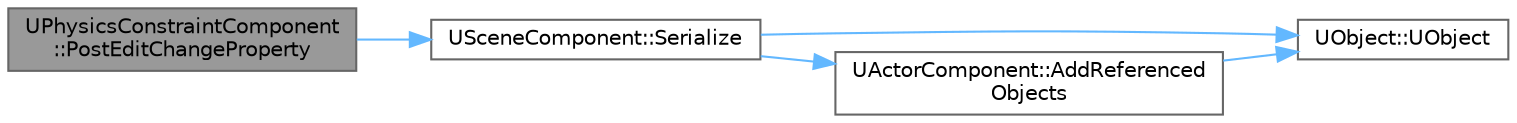 digraph "UPhysicsConstraintComponent::PostEditChangeProperty"
{
 // INTERACTIVE_SVG=YES
 // LATEX_PDF_SIZE
  bgcolor="transparent";
  edge [fontname=Helvetica,fontsize=10,labelfontname=Helvetica,labelfontsize=10];
  node [fontname=Helvetica,fontsize=10,shape=box,height=0.2,width=0.4];
  rankdir="LR";
  Node1 [id="Node000001",label="UPhysicsConstraintComponent\l::PostEditChangeProperty",height=0.2,width=0.4,color="gray40", fillcolor="grey60", style="filled", fontcolor="black",tooltip="Called when a property on this object has been modified externally."];
  Node1 -> Node2 [id="edge1_Node000001_Node000002",color="steelblue1",style="solid",tooltip=" "];
  Node2 [id="Node000002",label="USceneComponent::Serialize",height=0.2,width=0.4,color="grey40", fillcolor="white", style="filled",URL="$d7/dde/classUSceneComponent.html#a6b1fe00103cdeba2562f5faf8022b1f0",tooltip="Handles reading, writing, and reference collecting using FArchive."];
  Node2 -> Node3 [id="edge2_Node000002_Node000003",color="steelblue1",style="solid",tooltip=" "];
  Node3 [id="Node000003",label="UObject::UObject",height=0.2,width=0.4,color="grey40", fillcolor="white", style="filled",URL="$df/def/classUObject.html#ae1e8afb0b1117edf494eab22aea37761",tooltip="Default constructor."];
  Node2 -> Node4 [id="edge3_Node000002_Node000004",color="steelblue1",style="solid",tooltip=" "];
  Node4 [id="Node000004",label="UActorComponent::AddReferenced\lObjects",height=0.2,width=0.4,color="grey40", fillcolor="white", style="filled",URL="$df/db5/classUActorComponent.html#a959363f3deb778c7212858d29ccc8632",tooltip=" "];
  Node4 -> Node3 [id="edge4_Node000004_Node000003",color="steelblue1",style="solid",tooltip=" "];
}
